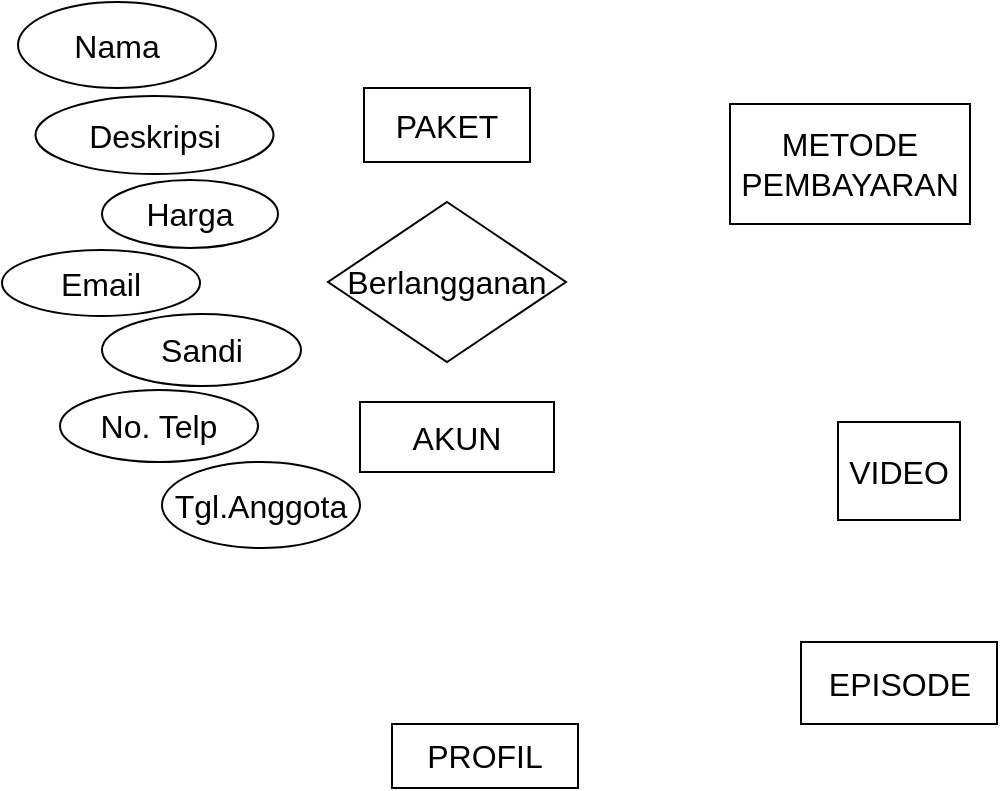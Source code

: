 <mxfile version="21.1.5" type="device">
  <diagram name="Page-1" id="739NBmlyZmOkVnN7dqg0">
    <mxGraphModel dx="853" dy="468" grid="0" gridSize="10" guides="1" tooltips="1" connect="1" arrows="1" fold="1" page="0" pageScale="1" pageWidth="850" pageHeight="1100" math="0" shadow="0">
      <root>
        <mxCell id="0" />
        <mxCell id="1" parent="0" />
        <mxCell id="_YywNXq4OuwpvxCSJMrW-1" value="PAKET" style="rounded=0;whiteSpace=wrap;html=1;fontSize=16;" vertex="1" parent="1">
          <mxGeometry x="-161" y="83" width="83" height="37" as="geometry" />
        </mxCell>
        <mxCell id="_YywNXq4OuwpvxCSJMrW-2" value="AKUN" style="rounded=0;whiteSpace=wrap;html=1;fontSize=16;" vertex="1" parent="1">
          <mxGeometry x="-163" y="240" width="97" height="35" as="geometry" />
        </mxCell>
        <mxCell id="_YywNXq4OuwpvxCSJMrW-3" value="PROFIL" style="rounded=0;whiteSpace=wrap;html=1;fontSize=16;" vertex="1" parent="1">
          <mxGeometry x="-147" y="401" width="93" height="32" as="geometry" />
        </mxCell>
        <mxCell id="_YywNXq4OuwpvxCSJMrW-4" value="METODE PEMBAYARAN" style="rounded=0;whiteSpace=wrap;html=1;fontSize=16;" vertex="1" parent="1">
          <mxGeometry x="22" y="91" width="120" height="60" as="geometry" />
        </mxCell>
        <mxCell id="_YywNXq4OuwpvxCSJMrW-5" value="VIDEO" style="rounded=0;whiteSpace=wrap;html=1;fontSize=16;" vertex="1" parent="1">
          <mxGeometry x="76" y="250" width="61" height="49" as="geometry" />
        </mxCell>
        <mxCell id="_YywNXq4OuwpvxCSJMrW-6" value="EPISODE" style="rounded=0;whiteSpace=wrap;html=1;fontSize=16;" vertex="1" parent="1">
          <mxGeometry x="57.5" y="360" width="98" height="41" as="geometry" />
        </mxCell>
        <mxCell id="_YywNXq4OuwpvxCSJMrW-8" value="Berlangganan" style="rhombus;whiteSpace=wrap;html=1;fontSize=16;" vertex="1" parent="1">
          <mxGeometry x="-179" y="140" width="119" height="80" as="geometry" />
        </mxCell>
        <mxCell id="_YywNXq4OuwpvxCSJMrW-13" value="Nama" style="ellipse;whiteSpace=wrap;html=1;fontSize=16;" vertex="1" parent="1">
          <mxGeometry x="-334" y="40" width="99" height="43" as="geometry" />
        </mxCell>
        <mxCell id="_YywNXq4OuwpvxCSJMrW-14" value="Deskripsi" style="ellipse;whiteSpace=wrap;html=1;fontSize=16;" vertex="1" parent="1">
          <mxGeometry x="-325.25" y="87" width="119" height="39" as="geometry" />
        </mxCell>
        <mxCell id="_YywNXq4OuwpvxCSJMrW-15" value="Harga" style="ellipse;whiteSpace=wrap;html=1;fontSize=16;" vertex="1" parent="1">
          <mxGeometry x="-292" y="129" width="88" height="34" as="geometry" />
        </mxCell>
        <mxCell id="_YywNXq4OuwpvxCSJMrW-16" value="Email" style="ellipse;whiteSpace=wrap;html=1;fontSize=16;" vertex="1" parent="1">
          <mxGeometry x="-342" y="164" width="99" height="33" as="geometry" />
        </mxCell>
        <mxCell id="_YywNXq4OuwpvxCSJMrW-17" value="Sandi" style="ellipse;whiteSpace=wrap;html=1;fontSize=16;" vertex="1" parent="1">
          <mxGeometry x="-292" y="196" width="99.5" height="36" as="geometry" />
        </mxCell>
        <mxCell id="_YywNXq4OuwpvxCSJMrW-18" value="No. Telp" style="ellipse;whiteSpace=wrap;html=1;fontSize=16;" vertex="1" parent="1">
          <mxGeometry x="-313" y="234" width="99" height="36" as="geometry" />
        </mxCell>
        <mxCell id="_YywNXq4OuwpvxCSJMrW-19" value="Tgl.Anggota" style="ellipse;whiteSpace=wrap;html=1;fontSize=16;" vertex="1" parent="1">
          <mxGeometry x="-262" y="270" width="99" height="43" as="geometry" />
        </mxCell>
      </root>
    </mxGraphModel>
  </diagram>
</mxfile>

